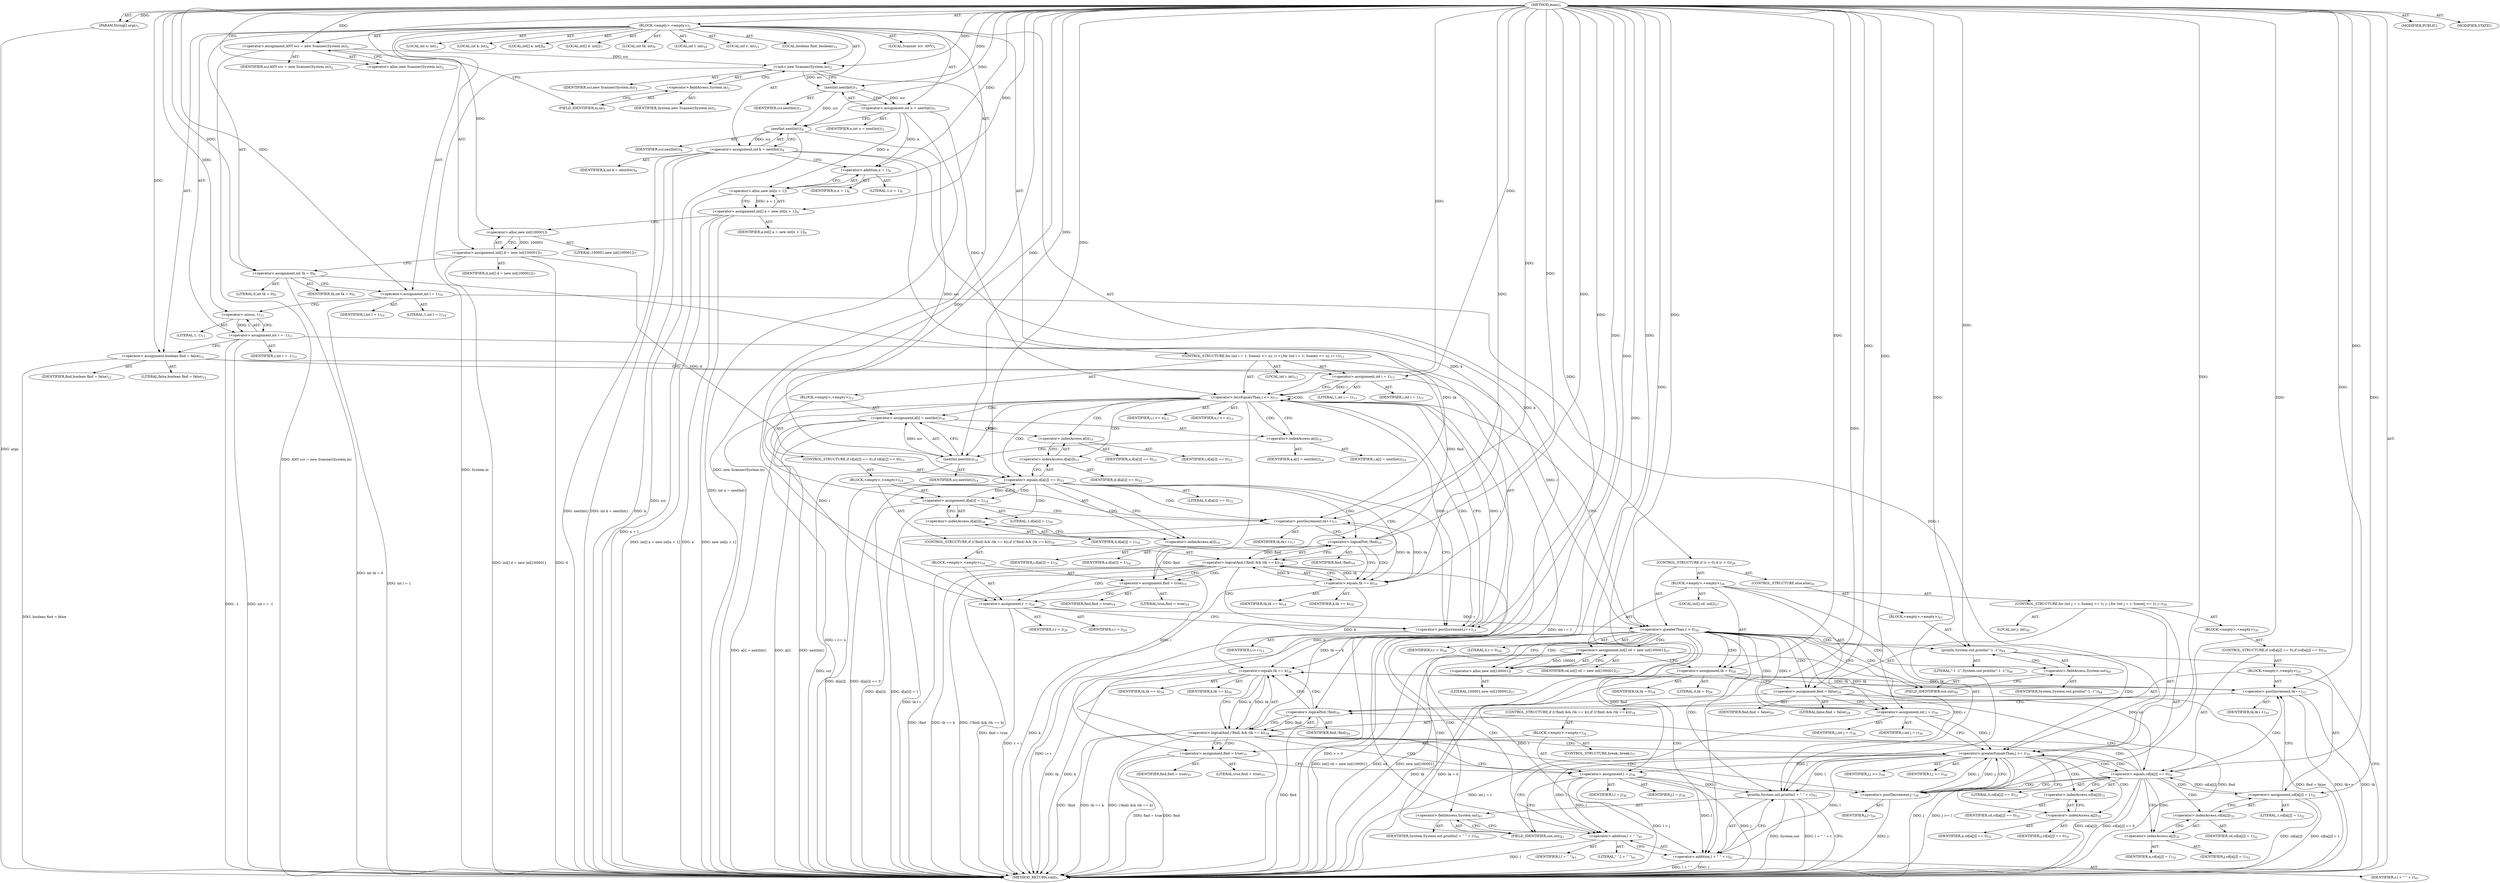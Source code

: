 digraph "main" {  
"19" [label = <(METHOD,main)<SUB>1</SUB>> ]
"20" [label = <(PARAM,String[] args)<SUB>1</SUB>> ]
"21" [label = <(BLOCK,&lt;empty&gt;,&lt;empty&gt;)<SUB>1</SUB>> ]
"4" [label = <(LOCAL,Scanner scr: ANY)<SUB>2</SUB>> ]
"22" [label = <(&lt;operator&gt;.assignment,ANY scr = new Scanner(System.in))<SUB>2</SUB>> ]
"23" [label = <(IDENTIFIER,scr,ANY scr = new Scanner(System.in))<SUB>2</SUB>> ]
"24" [label = <(&lt;operator&gt;.alloc,new Scanner(System.in))<SUB>2</SUB>> ]
"25" [label = <(&lt;init&gt;,new Scanner(System.in))<SUB>2</SUB>> ]
"3" [label = <(IDENTIFIER,scr,new Scanner(System.in))<SUB>2</SUB>> ]
"26" [label = <(&lt;operator&gt;.fieldAccess,System.in)<SUB>2</SUB>> ]
"27" [label = <(IDENTIFIER,System,new Scanner(System.in))<SUB>2</SUB>> ]
"28" [label = <(FIELD_IDENTIFIER,in,in)<SUB>2</SUB>> ]
"29" [label = <(LOCAL,int n: int)<SUB>3</SUB>> ]
"30" [label = <(&lt;operator&gt;.assignment,int n = nextInt())<SUB>3</SUB>> ]
"31" [label = <(IDENTIFIER,n,int n = nextInt())<SUB>3</SUB>> ]
"32" [label = <(nextInt,nextInt())<SUB>3</SUB>> ]
"33" [label = <(IDENTIFIER,scr,nextInt())<SUB>3</SUB>> ]
"34" [label = <(LOCAL,int k: int)<SUB>4</SUB>> ]
"35" [label = <(&lt;operator&gt;.assignment,int k = nextInt())<SUB>4</SUB>> ]
"36" [label = <(IDENTIFIER,k,int k = nextInt())<SUB>4</SUB>> ]
"37" [label = <(nextInt,nextInt())<SUB>4</SUB>> ]
"38" [label = <(IDENTIFIER,scr,nextInt())<SUB>4</SUB>> ]
"39" [label = <(LOCAL,int[] a: int[])<SUB>6</SUB>> ]
"40" [label = <(&lt;operator&gt;.assignment,int[] a = new int[n + 1])<SUB>6</SUB>> ]
"41" [label = <(IDENTIFIER,a,int[] a = new int[n + 1])<SUB>6</SUB>> ]
"42" [label = <(&lt;operator&gt;.alloc,new int[n + 1])> ]
"43" [label = <(&lt;operator&gt;.addition,n + 1)<SUB>6</SUB>> ]
"44" [label = <(IDENTIFIER,n,n + 1)<SUB>6</SUB>> ]
"45" [label = <(LITERAL,1,n + 1)<SUB>6</SUB>> ]
"46" [label = <(LOCAL,int[] d: int[])<SUB>7</SUB>> ]
"47" [label = <(&lt;operator&gt;.assignment,int[] d = new int[100001])<SUB>7</SUB>> ]
"48" [label = <(IDENTIFIER,d,int[] d = new int[100001])<SUB>7</SUB>> ]
"49" [label = <(&lt;operator&gt;.alloc,new int[100001])> ]
"50" [label = <(LITERAL,100001,new int[100001])<SUB>7</SUB>> ]
"51" [label = <(LOCAL,int tk: int)<SUB>9</SUB>> ]
"52" [label = <(&lt;operator&gt;.assignment,int tk = 0)<SUB>9</SUB>> ]
"53" [label = <(IDENTIFIER,tk,int tk = 0)<SUB>9</SUB>> ]
"54" [label = <(LITERAL,0,int tk = 0)<SUB>9</SUB>> ]
"55" [label = <(LOCAL,int l: int)<SUB>10</SUB>> ]
"56" [label = <(&lt;operator&gt;.assignment,int l = 1)<SUB>10</SUB>> ]
"57" [label = <(IDENTIFIER,l,int l = 1)<SUB>10</SUB>> ]
"58" [label = <(LITERAL,1,int l = 1)<SUB>10</SUB>> ]
"59" [label = <(LOCAL,int r: int)<SUB>11</SUB>> ]
"60" [label = <(&lt;operator&gt;.assignment,int r = -1)<SUB>11</SUB>> ]
"61" [label = <(IDENTIFIER,r,int r = -1)<SUB>11</SUB>> ]
"62" [label = <(&lt;operator&gt;.minus,-1)<SUB>11</SUB>> ]
"63" [label = <(LITERAL,1,-1)<SUB>11</SUB>> ]
"64" [label = <(LOCAL,boolean find: boolean)<SUB>12</SUB>> ]
"65" [label = <(&lt;operator&gt;.assignment,boolean find = false)<SUB>12</SUB>> ]
"66" [label = <(IDENTIFIER,find,boolean find = false)<SUB>12</SUB>> ]
"67" [label = <(LITERAL,false,boolean find = false)<SUB>12</SUB>> ]
"68" [label = <(CONTROL_STRUCTURE,for (int i = 1; Some(i &lt;= n); i++),for (int i = 1; Some(i &lt;= n); i++))<SUB>13</SUB>> ]
"69" [label = <(LOCAL,int i: int)<SUB>13</SUB>> ]
"70" [label = <(&lt;operator&gt;.assignment,int i = 1)<SUB>13</SUB>> ]
"71" [label = <(IDENTIFIER,i,int i = 1)<SUB>13</SUB>> ]
"72" [label = <(LITERAL,1,int i = 1)<SUB>13</SUB>> ]
"73" [label = <(&lt;operator&gt;.lessEqualsThan,i &lt;= n)<SUB>13</SUB>> ]
"74" [label = <(IDENTIFIER,i,i &lt;= n)<SUB>13</SUB>> ]
"75" [label = <(IDENTIFIER,n,i &lt;= n)<SUB>13</SUB>> ]
"76" [label = <(&lt;operator&gt;.postIncrement,i++)<SUB>13</SUB>> ]
"77" [label = <(IDENTIFIER,i,i++)<SUB>13</SUB>> ]
"78" [label = <(BLOCK,&lt;empty&gt;,&lt;empty&gt;)<SUB>13</SUB>> ]
"79" [label = <(&lt;operator&gt;.assignment,a[i] = nextInt())<SUB>14</SUB>> ]
"80" [label = <(&lt;operator&gt;.indexAccess,a[i])<SUB>14</SUB>> ]
"81" [label = <(IDENTIFIER,a,a[i] = nextInt())<SUB>14</SUB>> ]
"82" [label = <(IDENTIFIER,i,a[i] = nextInt())<SUB>14</SUB>> ]
"83" [label = <(nextInt,nextInt())<SUB>14</SUB>> ]
"84" [label = <(IDENTIFIER,scr,nextInt())<SUB>14</SUB>> ]
"85" [label = <(CONTROL_STRUCTURE,if (d[a[i]] == 0),if (d[a[i]] == 0))<SUB>15</SUB>> ]
"86" [label = <(&lt;operator&gt;.equals,d[a[i]] == 0)<SUB>15</SUB>> ]
"87" [label = <(&lt;operator&gt;.indexAccess,d[a[i]])<SUB>15</SUB>> ]
"88" [label = <(IDENTIFIER,d,d[a[i]] == 0)<SUB>15</SUB>> ]
"89" [label = <(&lt;operator&gt;.indexAccess,a[i])<SUB>15</SUB>> ]
"90" [label = <(IDENTIFIER,a,d[a[i]] == 0)<SUB>15</SUB>> ]
"91" [label = <(IDENTIFIER,i,d[a[i]] == 0)<SUB>15</SUB>> ]
"92" [label = <(LITERAL,0,d[a[i]] == 0)<SUB>15</SUB>> ]
"93" [label = <(BLOCK,&lt;empty&gt;,&lt;empty&gt;)<SUB>15</SUB>> ]
"94" [label = <(&lt;operator&gt;.assignment,d[a[i]] = 1)<SUB>16</SUB>> ]
"95" [label = <(&lt;operator&gt;.indexAccess,d[a[i]])<SUB>16</SUB>> ]
"96" [label = <(IDENTIFIER,d,d[a[i]] = 1)<SUB>16</SUB>> ]
"97" [label = <(&lt;operator&gt;.indexAccess,a[i])<SUB>16</SUB>> ]
"98" [label = <(IDENTIFIER,a,d[a[i]] = 1)<SUB>16</SUB>> ]
"99" [label = <(IDENTIFIER,i,d[a[i]] = 1)<SUB>16</SUB>> ]
"100" [label = <(LITERAL,1,d[a[i]] = 1)<SUB>16</SUB>> ]
"101" [label = <(&lt;operator&gt;.postIncrement,tk++)<SUB>17</SUB>> ]
"102" [label = <(IDENTIFIER,tk,tk++)<SUB>17</SUB>> ]
"103" [label = <(CONTROL_STRUCTURE,if ((!find) &amp;&amp; (tk == k)),if ((!find) &amp;&amp; (tk == k)))<SUB>18</SUB>> ]
"104" [label = <(&lt;operator&gt;.logicalAnd,(!find) &amp;&amp; (tk == k))<SUB>18</SUB>> ]
"105" [label = <(&lt;operator&gt;.logicalNot,!find)<SUB>18</SUB>> ]
"106" [label = <(IDENTIFIER,find,!find)<SUB>18</SUB>> ]
"107" [label = <(&lt;operator&gt;.equals,tk == k)<SUB>18</SUB>> ]
"108" [label = <(IDENTIFIER,tk,tk == k)<SUB>18</SUB>> ]
"109" [label = <(IDENTIFIER,k,tk == k)<SUB>18</SUB>> ]
"110" [label = <(BLOCK,&lt;empty&gt;,&lt;empty&gt;)<SUB>18</SUB>> ]
"111" [label = <(&lt;operator&gt;.assignment,find = true)<SUB>19</SUB>> ]
"112" [label = <(IDENTIFIER,find,find = true)<SUB>19</SUB>> ]
"113" [label = <(LITERAL,true,find = true)<SUB>19</SUB>> ]
"114" [label = <(&lt;operator&gt;.assignment,r = i)<SUB>20</SUB>> ]
"115" [label = <(IDENTIFIER,r,r = i)<SUB>20</SUB>> ]
"116" [label = <(IDENTIFIER,i,r = i)<SUB>20</SUB>> ]
"117" [label = <(CONTROL_STRUCTURE,if (r &gt; 0),if (r &gt; 0))<SUB>26</SUB>> ]
"118" [label = <(&lt;operator&gt;.greaterThan,r &gt; 0)<SUB>26</SUB>> ]
"119" [label = <(IDENTIFIER,r,r &gt; 0)<SUB>26</SUB>> ]
"120" [label = <(LITERAL,0,r &gt; 0)<SUB>26</SUB>> ]
"121" [label = <(BLOCK,&lt;empty&gt;,&lt;empty&gt;)<SUB>26</SUB>> ]
"122" [label = <(LOCAL,int[] cd: int[])<SUB>27</SUB>> ]
"123" [label = <(&lt;operator&gt;.assignment,int[] cd = new int[100001])<SUB>27</SUB>> ]
"124" [label = <(IDENTIFIER,cd,int[] cd = new int[100001])<SUB>27</SUB>> ]
"125" [label = <(&lt;operator&gt;.alloc,new int[100001])> ]
"126" [label = <(LITERAL,100001,new int[100001])<SUB>27</SUB>> ]
"127" [label = <(&lt;operator&gt;.assignment,tk = 0)<SUB>28</SUB>> ]
"128" [label = <(IDENTIFIER,tk,tk = 0)<SUB>28</SUB>> ]
"129" [label = <(LITERAL,0,tk = 0)<SUB>28</SUB>> ]
"130" [label = <(&lt;operator&gt;.assignment,find = false)<SUB>29</SUB>> ]
"131" [label = <(IDENTIFIER,find,find = false)<SUB>29</SUB>> ]
"132" [label = <(LITERAL,false,find = false)<SUB>29</SUB>> ]
"133" [label = <(CONTROL_STRUCTURE,for (int j = r; Some(j &gt;= l); j--),for (int j = r; Some(j &gt;= l); j--))<SUB>30</SUB>> ]
"134" [label = <(LOCAL,int j: int)<SUB>30</SUB>> ]
"135" [label = <(&lt;operator&gt;.assignment,int j = r)<SUB>30</SUB>> ]
"136" [label = <(IDENTIFIER,j,int j = r)<SUB>30</SUB>> ]
"137" [label = <(IDENTIFIER,r,int j = r)<SUB>30</SUB>> ]
"138" [label = <(&lt;operator&gt;.greaterEqualsThan,j &gt;= l)<SUB>30</SUB>> ]
"139" [label = <(IDENTIFIER,j,j &gt;= l)<SUB>30</SUB>> ]
"140" [label = <(IDENTIFIER,l,j &gt;= l)<SUB>30</SUB>> ]
"141" [label = <(&lt;operator&gt;.postDecrement,j--)<SUB>30</SUB>> ]
"142" [label = <(IDENTIFIER,j,j--)<SUB>30</SUB>> ]
"143" [label = <(BLOCK,&lt;empty&gt;,&lt;empty&gt;)<SUB>30</SUB>> ]
"144" [label = <(CONTROL_STRUCTURE,if (cd[a[j]] == 0),if (cd[a[j]] == 0))<SUB>31</SUB>> ]
"145" [label = <(&lt;operator&gt;.equals,cd[a[j]] == 0)<SUB>31</SUB>> ]
"146" [label = <(&lt;operator&gt;.indexAccess,cd[a[j]])<SUB>31</SUB>> ]
"147" [label = <(IDENTIFIER,cd,cd[a[j]] == 0)<SUB>31</SUB>> ]
"148" [label = <(&lt;operator&gt;.indexAccess,a[j])<SUB>31</SUB>> ]
"149" [label = <(IDENTIFIER,a,cd[a[j]] == 0)<SUB>31</SUB>> ]
"150" [label = <(IDENTIFIER,j,cd[a[j]] == 0)<SUB>31</SUB>> ]
"151" [label = <(LITERAL,0,cd[a[j]] == 0)<SUB>31</SUB>> ]
"152" [label = <(BLOCK,&lt;empty&gt;,&lt;empty&gt;)<SUB>31</SUB>> ]
"153" [label = <(&lt;operator&gt;.assignment,cd[a[j]] = 1)<SUB>32</SUB>> ]
"154" [label = <(&lt;operator&gt;.indexAccess,cd[a[j]])<SUB>32</SUB>> ]
"155" [label = <(IDENTIFIER,cd,cd[a[j]] = 1)<SUB>32</SUB>> ]
"156" [label = <(&lt;operator&gt;.indexAccess,a[j])<SUB>32</SUB>> ]
"157" [label = <(IDENTIFIER,a,cd[a[j]] = 1)<SUB>32</SUB>> ]
"158" [label = <(IDENTIFIER,j,cd[a[j]] = 1)<SUB>32</SUB>> ]
"159" [label = <(LITERAL,1,cd[a[j]] = 1)<SUB>32</SUB>> ]
"160" [label = <(&lt;operator&gt;.postIncrement,tk++)<SUB>33</SUB>> ]
"161" [label = <(IDENTIFIER,tk,tk++)<SUB>33</SUB>> ]
"162" [label = <(CONTROL_STRUCTURE,if ((!find) &amp;&amp; (tk == k)),if ((!find) &amp;&amp; (tk == k)))<SUB>34</SUB>> ]
"163" [label = <(&lt;operator&gt;.logicalAnd,(!find) &amp;&amp; (tk == k))<SUB>34</SUB>> ]
"164" [label = <(&lt;operator&gt;.logicalNot,!find)<SUB>34</SUB>> ]
"165" [label = <(IDENTIFIER,find,!find)<SUB>34</SUB>> ]
"166" [label = <(&lt;operator&gt;.equals,tk == k)<SUB>34</SUB>> ]
"167" [label = <(IDENTIFIER,tk,tk == k)<SUB>34</SUB>> ]
"168" [label = <(IDENTIFIER,k,tk == k)<SUB>34</SUB>> ]
"169" [label = <(BLOCK,&lt;empty&gt;,&lt;empty&gt;)<SUB>34</SUB>> ]
"170" [label = <(&lt;operator&gt;.assignment,find = true)<SUB>35</SUB>> ]
"171" [label = <(IDENTIFIER,find,find = true)<SUB>35</SUB>> ]
"172" [label = <(LITERAL,true,find = true)<SUB>35</SUB>> ]
"173" [label = <(&lt;operator&gt;.assignment,l = j)<SUB>36</SUB>> ]
"174" [label = <(IDENTIFIER,l,l = j)<SUB>36</SUB>> ]
"175" [label = <(IDENTIFIER,j,l = j)<SUB>36</SUB>> ]
"176" [label = <(CONTROL_STRUCTURE,break;,break;)<SUB>37</SUB>> ]
"177" [label = <(println,System.out.println(l + &quot; &quot; + r))<SUB>41</SUB>> ]
"178" [label = <(&lt;operator&gt;.fieldAccess,System.out)<SUB>41</SUB>> ]
"179" [label = <(IDENTIFIER,System,System.out.println(l + &quot; &quot; + r))<SUB>41</SUB>> ]
"180" [label = <(FIELD_IDENTIFIER,out,out)<SUB>41</SUB>> ]
"181" [label = <(&lt;operator&gt;.addition,l + &quot; &quot; + r)<SUB>41</SUB>> ]
"182" [label = <(&lt;operator&gt;.addition,l + &quot; &quot;)<SUB>41</SUB>> ]
"183" [label = <(IDENTIFIER,l,l + &quot; &quot;)<SUB>41</SUB>> ]
"184" [label = <(LITERAL,&quot; &quot;,l + &quot; &quot;)<SUB>41</SUB>> ]
"185" [label = <(IDENTIFIER,r,l + &quot; &quot; + r)<SUB>41</SUB>> ]
"186" [label = <(CONTROL_STRUCTURE,else,else)<SUB>43</SUB>> ]
"187" [label = <(BLOCK,&lt;empty&gt;,&lt;empty&gt;)<SUB>43</SUB>> ]
"188" [label = <(println,System.out.println(&quot;-1 -1&quot;))<SUB>44</SUB>> ]
"189" [label = <(&lt;operator&gt;.fieldAccess,System.out)<SUB>44</SUB>> ]
"190" [label = <(IDENTIFIER,System,System.out.println(&quot;-1 -1&quot;))<SUB>44</SUB>> ]
"191" [label = <(FIELD_IDENTIFIER,out,out)<SUB>44</SUB>> ]
"192" [label = <(LITERAL,&quot;-1 -1&quot;,System.out.println(&quot;-1 -1&quot;))<SUB>44</SUB>> ]
"193" [label = <(MODIFIER,PUBLIC)> ]
"194" [label = <(MODIFIER,STATIC)> ]
"195" [label = <(METHOD_RETURN,void)<SUB>1</SUB>> ]
  "19" -> "20"  [ label = "AST: "] 
  "19" -> "21"  [ label = "AST: "] 
  "19" -> "193"  [ label = "AST: "] 
  "19" -> "194"  [ label = "AST: "] 
  "19" -> "195"  [ label = "AST: "] 
  "21" -> "4"  [ label = "AST: "] 
  "21" -> "22"  [ label = "AST: "] 
  "21" -> "25"  [ label = "AST: "] 
  "21" -> "29"  [ label = "AST: "] 
  "21" -> "30"  [ label = "AST: "] 
  "21" -> "34"  [ label = "AST: "] 
  "21" -> "35"  [ label = "AST: "] 
  "21" -> "39"  [ label = "AST: "] 
  "21" -> "40"  [ label = "AST: "] 
  "21" -> "46"  [ label = "AST: "] 
  "21" -> "47"  [ label = "AST: "] 
  "21" -> "51"  [ label = "AST: "] 
  "21" -> "52"  [ label = "AST: "] 
  "21" -> "55"  [ label = "AST: "] 
  "21" -> "56"  [ label = "AST: "] 
  "21" -> "59"  [ label = "AST: "] 
  "21" -> "60"  [ label = "AST: "] 
  "21" -> "64"  [ label = "AST: "] 
  "21" -> "65"  [ label = "AST: "] 
  "21" -> "68"  [ label = "AST: "] 
  "21" -> "117"  [ label = "AST: "] 
  "22" -> "23"  [ label = "AST: "] 
  "22" -> "24"  [ label = "AST: "] 
  "25" -> "3"  [ label = "AST: "] 
  "25" -> "26"  [ label = "AST: "] 
  "26" -> "27"  [ label = "AST: "] 
  "26" -> "28"  [ label = "AST: "] 
  "30" -> "31"  [ label = "AST: "] 
  "30" -> "32"  [ label = "AST: "] 
  "32" -> "33"  [ label = "AST: "] 
  "35" -> "36"  [ label = "AST: "] 
  "35" -> "37"  [ label = "AST: "] 
  "37" -> "38"  [ label = "AST: "] 
  "40" -> "41"  [ label = "AST: "] 
  "40" -> "42"  [ label = "AST: "] 
  "42" -> "43"  [ label = "AST: "] 
  "43" -> "44"  [ label = "AST: "] 
  "43" -> "45"  [ label = "AST: "] 
  "47" -> "48"  [ label = "AST: "] 
  "47" -> "49"  [ label = "AST: "] 
  "49" -> "50"  [ label = "AST: "] 
  "52" -> "53"  [ label = "AST: "] 
  "52" -> "54"  [ label = "AST: "] 
  "56" -> "57"  [ label = "AST: "] 
  "56" -> "58"  [ label = "AST: "] 
  "60" -> "61"  [ label = "AST: "] 
  "60" -> "62"  [ label = "AST: "] 
  "62" -> "63"  [ label = "AST: "] 
  "65" -> "66"  [ label = "AST: "] 
  "65" -> "67"  [ label = "AST: "] 
  "68" -> "69"  [ label = "AST: "] 
  "68" -> "70"  [ label = "AST: "] 
  "68" -> "73"  [ label = "AST: "] 
  "68" -> "76"  [ label = "AST: "] 
  "68" -> "78"  [ label = "AST: "] 
  "70" -> "71"  [ label = "AST: "] 
  "70" -> "72"  [ label = "AST: "] 
  "73" -> "74"  [ label = "AST: "] 
  "73" -> "75"  [ label = "AST: "] 
  "76" -> "77"  [ label = "AST: "] 
  "78" -> "79"  [ label = "AST: "] 
  "78" -> "85"  [ label = "AST: "] 
  "79" -> "80"  [ label = "AST: "] 
  "79" -> "83"  [ label = "AST: "] 
  "80" -> "81"  [ label = "AST: "] 
  "80" -> "82"  [ label = "AST: "] 
  "83" -> "84"  [ label = "AST: "] 
  "85" -> "86"  [ label = "AST: "] 
  "85" -> "93"  [ label = "AST: "] 
  "86" -> "87"  [ label = "AST: "] 
  "86" -> "92"  [ label = "AST: "] 
  "87" -> "88"  [ label = "AST: "] 
  "87" -> "89"  [ label = "AST: "] 
  "89" -> "90"  [ label = "AST: "] 
  "89" -> "91"  [ label = "AST: "] 
  "93" -> "94"  [ label = "AST: "] 
  "93" -> "101"  [ label = "AST: "] 
  "93" -> "103"  [ label = "AST: "] 
  "94" -> "95"  [ label = "AST: "] 
  "94" -> "100"  [ label = "AST: "] 
  "95" -> "96"  [ label = "AST: "] 
  "95" -> "97"  [ label = "AST: "] 
  "97" -> "98"  [ label = "AST: "] 
  "97" -> "99"  [ label = "AST: "] 
  "101" -> "102"  [ label = "AST: "] 
  "103" -> "104"  [ label = "AST: "] 
  "103" -> "110"  [ label = "AST: "] 
  "104" -> "105"  [ label = "AST: "] 
  "104" -> "107"  [ label = "AST: "] 
  "105" -> "106"  [ label = "AST: "] 
  "107" -> "108"  [ label = "AST: "] 
  "107" -> "109"  [ label = "AST: "] 
  "110" -> "111"  [ label = "AST: "] 
  "110" -> "114"  [ label = "AST: "] 
  "111" -> "112"  [ label = "AST: "] 
  "111" -> "113"  [ label = "AST: "] 
  "114" -> "115"  [ label = "AST: "] 
  "114" -> "116"  [ label = "AST: "] 
  "117" -> "118"  [ label = "AST: "] 
  "117" -> "121"  [ label = "AST: "] 
  "117" -> "186"  [ label = "AST: "] 
  "118" -> "119"  [ label = "AST: "] 
  "118" -> "120"  [ label = "AST: "] 
  "121" -> "122"  [ label = "AST: "] 
  "121" -> "123"  [ label = "AST: "] 
  "121" -> "127"  [ label = "AST: "] 
  "121" -> "130"  [ label = "AST: "] 
  "121" -> "133"  [ label = "AST: "] 
  "121" -> "177"  [ label = "AST: "] 
  "123" -> "124"  [ label = "AST: "] 
  "123" -> "125"  [ label = "AST: "] 
  "125" -> "126"  [ label = "AST: "] 
  "127" -> "128"  [ label = "AST: "] 
  "127" -> "129"  [ label = "AST: "] 
  "130" -> "131"  [ label = "AST: "] 
  "130" -> "132"  [ label = "AST: "] 
  "133" -> "134"  [ label = "AST: "] 
  "133" -> "135"  [ label = "AST: "] 
  "133" -> "138"  [ label = "AST: "] 
  "133" -> "141"  [ label = "AST: "] 
  "133" -> "143"  [ label = "AST: "] 
  "135" -> "136"  [ label = "AST: "] 
  "135" -> "137"  [ label = "AST: "] 
  "138" -> "139"  [ label = "AST: "] 
  "138" -> "140"  [ label = "AST: "] 
  "141" -> "142"  [ label = "AST: "] 
  "143" -> "144"  [ label = "AST: "] 
  "144" -> "145"  [ label = "AST: "] 
  "144" -> "152"  [ label = "AST: "] 
  "145" -> "146"  [ label = "AST: "] 
  "145" -> "151"  [ label = "AST: "] 
  "146" -> "147"  [ label = "AST: "] 
  "146" -> "148"  [ label = "AST: "] 
  "148" -> "149"  [ label = "AST: "] 
  "148" -> "150"  [ label = "AST: "] 
  "152" -> "153"  [ label = "AST: "] 
  "152" -> "160"  [ label = "AST: "] 
  "152" -> "162"  [ label = "AST: "] 
  "153" -> "154"  [ label = "AST: "] 
  "153" -> "159"  [ label = "AST: "] 
  "154" -> "155"  [ label = "AST: "] 
  "154" -> "156"  [ label = "AST: "] 
  "156" -> "157"  [ label = "AST: "] 
  "156" -> "158"  [ label = "AST: "] 
  "160" -> "161"  [ label = "AST: "] 
  "162" -> "163"  [ label = "AST: "] 
  "162" -> "169"  [ label = "AST: "] 
  "163" -> "164"  [ label = "AST: "] 
  "163" -> "166"  [ label = "AST: "] 
  "164" -> "165"  [ label = "AST: "] 
  "166" -> "167"  [ label = "AST: "] 
  "166" -> "168"  [ label = "AST: "] 
  "169" -> "170"  [ label = "AST: "] 
  "169" -> "173"  [ label = "AST: "] 
  "169" -> "176"  [ label = "AST: "] 
  "170" -> "171"  [ label = "AST: "] 
  "170" -> "172"  [ label = "AST: "] 
  "173" -> "174"  [ label = "AST: "] 
  "173" -> "175"  [ label = "AST: "] 
  "177" -> "178"  [ label = "AST: "] 
  "177" -> "181"  [ label = "AST: "] 
  "178" -> "179"  [ label = "AST: "] 
  "178" -> "180"  [ label = "AST: "] 
  "181" -> "182"  [ label = "AST: "] 
  "181" -> "185"  [ label = "AST: "] 
  "182" -> "183"  [ label = "AST: "] 
  "182" -> "184"  [ label = "AST: "] 
  "186" -> "187"  [ label = "AST: "] 
  "187" -> "188"  [ label = "AST: "] 
  "188" -> "189"  [ label = "AST: "] 
  "188" -> "192"  [ label = "AST: "] 
  "189" -> "190"  [ label = "AST: "] 
  "189" -> "191"  [ label = "AST: "] 
  "22" -> "28"  [ label = "CFG: "] 
  "25" -> "32"  [ label = "CFG: "] 
  "30" -> "37"  [ label = "CFG: "] 
  "35" -> "43"  [ label = "CFG: "] 
  "40" -> "49"  [ label = "CFG: "] 
  "47" -> "52"  [ label = "CFG: "] 
  "52" -> "56"  [ label = "CFG: "] 
  "56" -> "62"  [ label = "CFG: "] 
  "60" -> "65"  [ label = "CFG: "] 
  "65" -> "70"  [ label = "CFG: "] 
  "24" -> "22"  [ label = "CFG: "] 
  "26" -> "25"  [ label = "CFG: "] 
  "32" -> "30"  [ label = "CFG: "] 
  "37" -> "35"  [ label = "CFG: "] 
  "42" -> "40"  [ label = "CFG: "] 
  "49" -> "47"  [ label = "CFG: "] 
  "62" -> "60"  [ label = "CFG: "] 
  "70" -> "73"  [ label = "CFG: "] 
  "73" -> "80"  [ label = "CFG: "] 
  "73" -> "118"  [ label = "CFG: "] 
  "76" -> "73"  [ label = "CFG: "] 
  "118" -> "125"  [ label = "CFG: "] 
  "118" -> "191"  [ label = "CFG: "] 
  "28" -> "26"  [ label = "CFG: "] 
  "43" -> "42"  [ label = "CFG: "] 
  "79" -> "89"  [ label = "CFG: "] 
  "123" -> "127"  [ label = "CFG: "] 
  "127" -> "130"  [ label = "CFG: "] 
  "130" -> "135"  [ label = "CFG: "] 
  "177" -> "195"  [ label = "CFG: "] 
  "80" -> "83"  [ label = "CFG: "] 
  "83" -> "79"  [ label = "CFG: "] 
  "86" -> "97"  [ label = "CFG: "] 
  "86" -> "76"  [ label = "CFG: "] 
  "125" -> "123"  [ label = "CFG: "] 
  "135" -> "138"  [ label = "CFG: "] 
  "138" -> "148"  [ label = "CFG: "] 
  "138" -> "180"  [ label = "CFG: "] 
  "141" -> "138"  [ label = "CFG: "] 
  "178" -> "182"  [ label = "CFG: "] 
  "181" -> "177"  [ label = "CFG: "] 
  "188" -> "195"  [ label = "CFG: "] 
  "87" -> "86"  [ label = "CFG: "] 
  "94" -> "101"  [ label = "CFG: "] 
  "101" -> "105"  [ label = "CFG: "] 
  "180" -> "178"  [ label = "CFG: "] 
  "182" -> "181"  [ label = "CFG: "] 
  "189" -> "188"  [ label = "CFG: "] 
  "89" -> "87"  [ label = "CFG: "] 
  "95" -> "94"  [ label = "CFG: "] 
  "104" -> "111"  [ label = "CFG: "] 
  "104" -> "76"  [ label = "CFG: "] 
  "145" -> "156"  [ label = "CFG: "] 
  "145" -> "141"  [ label = "CFG: "] 
  "191" -> "189"  [ label = "CFG: "] 
  "97" -> "95"  [ label = "CFG: "] 
  "105" -> "104"  [ label = "CFG: "] 
  "105" -> "107"  [ label = "CFG: "] 
  "107" -> "104"  [ label = "CFG: "] 
  "111" -> "114"  [ label = "CFG: "] 
  "114" -> "76"  [ label = "CFG: "] 
  "146" -> "145"  [ label = "CFG: "] 
  "153" -> "160"  [ label = "CFG: "] 
  "160" -> "164"  [ label = "CFG: "] 
  "148" -> "146"  [ label = "CFG: "] 
  "154" -> "153"  [ label = "CFG: "] 
  "163" -> "170"  [ label = "CFG: "] 
  "163" -> "141"  [ label = "CFG: "] 
  "156" -> "154"  [ label = "CFG: "] 
  "164" -> "163"  [ label = "CFG: "] 
  "164" -> "166"  [ label = "CFG: "] 
  "166" -> "163"  [ label = "CFG: "] 
  "170" -> "173"  [ label = "CFG: "] 
  "173" -> "180"  [ label = "CFG: "] 
  "19" -> "24"  [ label = "CFG: "] 
  "20" -> "195"  [ label = "DDG: args"] 
  "22" -> "195"  [ label = "DDG: ANY scr = new Scanner(System.in)"] 
  "25" -> "195"  [ label = "DDG: System.in"] 
  "25" -> "195"  [ label = "DDG: new Scanner(System.in)"] 
  "30" -> "195"  [ label = "DDG: int n = nextInt()"] 
  "35" -> "195"  [ label = "DDG: k"] 
  "37" -> "195"  [ label = "DDG: scr"] 
  "35" -> "195"  [ label = "DDG: nextInt()"] 
  "35" -> "195"  [ label = "DDG: int k = nextInt()"] 
  "40" -> "195"  [ label = "DDG: a"] 
  "42" -> "195"  [ label = "DDG: n + 1"] 
  "40" -> "195"  [ label = "DDG: new int[n + 1]"] 
  "40" -> "195"  [ label = "DDG: int[] a = new int[n + 1]"] 
  "47" -> "195"  [ label = "DDG: d"] 
  "47" -> "195"  [ label = "DDG: int[] d = new int[100001]"] 
  "52" -> "195"  [ label = "DDG: int tk = 0"] 
  "56" -> "195"  [ label = "DDG: int l = 1"] 
  "60" -> "195"  [ label = "DDG: -1"] 
  "60" -> "195"  [ label = "DDG: int r = -1"] 
  "65" -> "195"  [ label = "DDG: boolean find = false"] 
  "70" -> "195"  [ label = "DDG: int i = 1"] 
  "73" -> "195"  [ label = "DDG: i"] 
  "73" -> "195"  [ label = "DDG: n"] 
  "73" -> "195"  [ label = "DDG: i &lt;= n"] 
  "118" -> "195"  [ label = "DDG: r &gt; 0"] 
  "123" -> "195"  [ label = "DDG: cd"] 
  "123" -> "195"  [ label = "DDG: new int[100001]"] 
  "123" -> "195"  [ label = "DDG: int[] cd = new int[100001]"] 
  "127" -> "195"  [ label = "DDG: tk"] 
  "127" -> "195"  [ label = "DDG: tk = 0"] 
  "130" -> "195"  [ label = "DDG: find"] 
  "130" -> "195"  [ label = "DDG: find = false"] 
  "135" -> "195"  [ label = "DDG: int j = r"] 
  "138" -> "195"  [ label = "DDG: j"] 
  "138" -> "195"  [ label = "DDG: j &gt;= l"] 
  "145" -> "195"  [ label = "DDG: cd[a[j]]"] 
  "145" -> "195"  [ label = "DDG: cd[a[j]] == 0"] 
  "153" -> "195"  [ label = "DDG: cd[a[j]]"] 
  "153" -> "195"  [ label = "DDG: cd[a[j]] = 1"] 
  "160" -> "195"  [ label = "DDG: tk"] 
  "160" -> "195"  [ label = "DDG: tk++"] 
  "164" -> "195"  [ label = "DDG: find"] 
  "163" -> "195"  [ label = "DDG: !find"] 
  "166" -> "195"  [ label = "DDG: tk"] 
  "166" -> "195"  [ label = "DDG: k"] 
  "163" -> "195"  [ label = "DDG: tk == k"] 
  "163" -> "195"  [ label = "DDG: (!find) &amp;&amp; (tk == k)"] 
  "141" -> "195"  [ label = "DDG: j--"] 
  "170" -> "195"  [ label = "DDG: find"] 
  "170" -> "195"  [ label = "DDG: find = true"] 
  "173" -> "195"  [ label = "DDG: j"] 
  "173" -> "195"  [ label = "DDG: l = j"] 
  "177" -> "195"  [ label = "DDG: System.out"] 
  "182" -> "195"  [ label = "DDG: l"] 
  "181" -> "195"  [ label = "DDG: l + &quot; &quot;"] 
  "181" -> "195"  [ label = "DDG: r"] 
  "177" -> "195"  [ label = "DDG: l + &quot; &quot; + r"] 
  "79" -> "195"  [ label = "DDG: a[i]"] 
  "83" -> "195"  [ label = "DDG: scr"] 
  "79" -> "195"  [ label = "DDG: nextInt()"] 
  "79" -> "195"  [ label = "DDG: a[i] = nextInt()"] 
  "86" -> "195"  [ label = "DDG: d[a[i]]"] 
  "86" -> "195"  [ label = "DDG: d[a[i]] == 0"] 
  "94" -> "195"  [ label = "DDG: d[a[i]]"] 
  "94" -> "195"  [ label = "DDG: d[a[i]] = 1"] 
  "101" -> "195"  [ label = "DDG: tk++"] 
  "104" -> "195"  [ label = "DDG: !find"] 
  "107" -> "195"  [ label = "DDG: k"] 
  "104" -> "195"  [ label = "DDG: tk == k"] 
  "104" -> "195"  [ label = "DDG: (!find) &amp;&amp; (tk == k)"] 
  "111" -> "195"  [ label = "DDG: find = true"] 
  "114" -> "195"  [ label = "DDG: r = i"] 
  "76" -> "195"  [ label = "DDG: i++"] 
  "19" -> "20"  [ label = "DDG: "] 
  "19" -> "22"  [ label = "DDG: "] 
  "32" -> "30"  [ label = "DDG: scr"] 
  "37" -> "35"  [ label = "DDG: scr"] 
  "42" -> "40"  [ label = "DDG: n + 1"] 
  "49" -> "47"  [ label = "DDG: 100001"] 
  "19" -> "52"  [ label = "DDG: "] 
  "19" -> "56"  [ label = "DDG: "] 
  "62" -> "60"  [ label = "DDG: 1"] 
  "19" -> "65"  [ label = "DDG: "] 
  "22" -> "25"  [ label = "DDG: scr"] 
  "19" -> "25"  [ label = "DDG: "] 
  "19" -> "70"  [ label = "DDG: "] 
  "25" -> "32"  [ label = "DDG: scr"] 
  "19" -> "32"  [ label = "DDG: "] 
  "32" -> "37"  [ label = "DDG: scr"] 
  "19" -> "37"  [ label = "DDG: "] 
  "30" -> "42"  [ label = "DDG: n"] 
  "19" -> "42"  [ label = "DDG: "] 
  "19" -> "49"  [ label = "DDG: "] 
  "19" -> "62"  [ label = "DDG: "] 
  "70" -> "73"  [ label = "DDG: i"] 
  "76" -> "73"  [ label = "DDG: i"] 
  "19" -> "73"  [ label = "DDG: "] 
  "30" -> "73"  [ label = "DDG: n"] 
  "73" -> "76"  [ label = "DDG: i"] 
  "19" -> "76"  [ label = "DDG: "] 
  "83" -> "79"  [ label = "DDG: scr"] 
  "60" -> "118"  [ label = "DDG: r"] 
  "114" -> "118"  [ label = "DDG: r"] 
  "19" -> "118"  [ label = "DDG: "] 
  "125" -> "123"  [ label = "DDG: 100001"] 
  "19" -> "127"  [ label = "DDG: "] 
  "19" -> "130"  [ label = "DDG: "] 
  "30" -> "43"  [ label = "DDG: n"] 
  "19" -> "43"  [ label = "DDG: "] 
  "118" -> "135"  [ label = "DDG: r"] 
  "19" -> "135"  [ label = "DDG: "] 
  "138" -> "177"  [ label = "DDG: l"] 
  "173" -> "177"  [ label = "DDG: l"] 
  "19" -> "177"  [ label = "DDG: "] 
  "118" -> "177"  [ label = "DDG: r"] 
  "37" -> "83"  [ label = "DDG: scr"] 
  "19" -> "83"  [ label = "DDG: "] 
  "47" -> "86"  [ label = "DDG: d"] 
  "94" -> "86"  [ label = "DDG: d[a[i]]"] 
  "19" -> "86"  [ label = "DDG: "] 
  "19" -> "94"  [ label = "DDG: "] 
  "19" -> "125"  [ label = "DDG: "] 
  "135" -> "138"  [ label = "DDG: j"] 
  "141" -> "138"  [ label = "DDG: j"] 
  "19" -> "138"  [ label = "DDG: "] 
  "56" -> "138"  [ label = "DDG: l"] 
  "138" -> "141"  [ label = "DDG: j"] 
  "19" -> "141"  [ label = "DDG: "] 
  "138" -> "181"  [ label = "DDG: l"] 
  "173" -> "181"  [ label = "DDG: l"] 
  "19" -> "181"  [ label = "DDG: "] 
  "118" -> "181"  [ label = "DDG: r"] 
  "19" -> "188"  [ label = "DDG: "] 
  "52" -> "101"  [ label = "DDG: tk"] 
  "107" -> "101"  [ label = "DDG: tk"] 
  "19" -> "101"  [ label = "DDG: "] 
  "138" -> "182"  [ label = "DDG: l"] 
  "173" -> "182"  [ label = "DDG: l"] 
  "19" -> "182"  [ label = "DDG: "] 
  "105" -> "104"  [ label = "DDG: find"] 
  "107" -> "104"  [ label = "DDG: tk"] 
  "107" -> "104"  [ label = "DDG: k"] 
  "19" -> "111"  [ label = "DDG: "] 
  "73" -> "114"  [ label = "DDG: i"] 
  "19" -> "114"  [ label = "DDG: "] 
  "123" -> "145"  [ label = "DDG: cd"] 
  "153" -> "145"  [ label = "DDG: cd[a[j]]"] 
  "19" -> "145"  [ label = "DDG: "] 
  "19" -> "153"  [ label = "DDG: "] 
  "65" -> "105"  [ label = "DDG: find"] 
  "111" -> "105"  [ label = "DDG: find"] 
  "19" -> "105"  [ label = "DDG: "] 
  "101" -> "107"  [ label = "DDG: tk"] 
  "19" -> "107"  [ label = "DDG: "] 
  "35" -> "107"  [ label = "DDG: k"] 
  "127" -> "160"  [ label = "DDG: tk"] 
  "166" -> "160"  [ label = "DDG: tk"] 
  "19" -> "160"  [ label = "DDG: "] 
  "164" -> "163"  [ label = "DDG: find"] 
  "166" -> "163"  [ label = "DDG: tk"] 
  "166" -> "163"  [ label = "DDG: k"] 
  "104" -> "163"  [ label = "DDG: tk == k"] 
  "19" -> "170"  [ label = "DDG: "] 
  "138" -> "173"  [ label = "DDG: j"] 
  "19" -> "173"  [ label = "DDG: "] 
  "130" -> "164"  [ label = "DDG: find"] 
  "19" -> "164"  [ label = "DDG: "] 
  "160" -> "166"  [ label = "DDG: tk"] 
  "19" -> "166"  [ label = "DDG: "] 
  "35" -> "166"  [ label = "DDG: k"] 
  "107" -> "166"  [ label = "DDG: k"] 
  "73" -> "73"  [ label = "CDG: "] 
  "73" -> "76"  [ label = "CDG: "] 
  "73" -> "87"  [ label = "CDG: "] 
  "73" -> "79"  [ label = "CDG: "] 
  "73" -> "80"  [ label = "CDG: "] 
  "73" -> "86"  [ label = "CDG: "] 
  "73" -> "89"  [ label = "CDG: "] 
  "73" -> "83"  [ label = "CDG: "] 
  "118" -> "188"  [ label = "CDG: "] 
  "118" -> "178"  [ label = "CDG: "] 
  "118" -> "189"  [ label = "CDG: "] 
  "118" -> "138"  [ label = "CDG: "] 
  "118" -> "181"  [ label = "CDG: "] 
  "118" -> "191"  [ label = "CDG: "] 
  "118" -> "130"  [ label = "CDG: "] 
  "118" -> "182"  [ label = "CDG: "] 
  "118" -> "127"  [ label = "CDG: "] 
  "118" -> "180"  [ label = "CDG: "] 
  "118" -> "123"  [ label = "CDG: "] 
  "118" -> "177"  [ label = "CDG: "] 
  "118" -> "135"  [ label = "CDG: "] 
  "118" -> "125"  [ label = "CDG: "] 
  "86" -> "94"  [ label = "CDG: "] 
  "86" -> "104"  [ label = "CDG: "] 
  "86" -> "95"  [ label = "CDG: "] 
  "86" -> "97"  [ label = "CDG: "] 
  "86" -> "101"  [ label = "CDG: "] 
  "86" -> "105"  [ label = "CDG: "] 
  "138" -> "145"  [ label = "CDG: "] 
  "138" -> "146"  [ label = "CDG: "] 
  "138" -> "148"  [ label = "CDG: "] 
  "104" -> "114"  [ label = "CDG: "] 
  "104" -> "111"  [ label = "CDG: "] 
  "145" -> "154"  [ label = "CDG: "] 
  "145" -> "163"  [ label = "CDG: "] 
  "145" -> "153"  [ label = "CDG: "] 
  "145" -> "138"  [ label = "CDG: "] 
  "145" -> "164"  [ label = "CDG: "] 
  "145" -> "160"  [ label = "CDG: "] 
  "145" -> "141"  [ label = "CDG: "] 
  "145" -> "156"  [ label = "CDG: "] 
  "105" -> "107"  [ label = "CDG: "] 
  "163" -> "170"  [ label = "CDG: "] 
  "163" -> "138"  [ label = "CDG: "] 
  "163" -> "173"  [ label = "CDG: "] 
  "163" -> "141"  [ label = "CDG: "] 
  "164" -> "166"  [ label = "CDG: "] 
}
